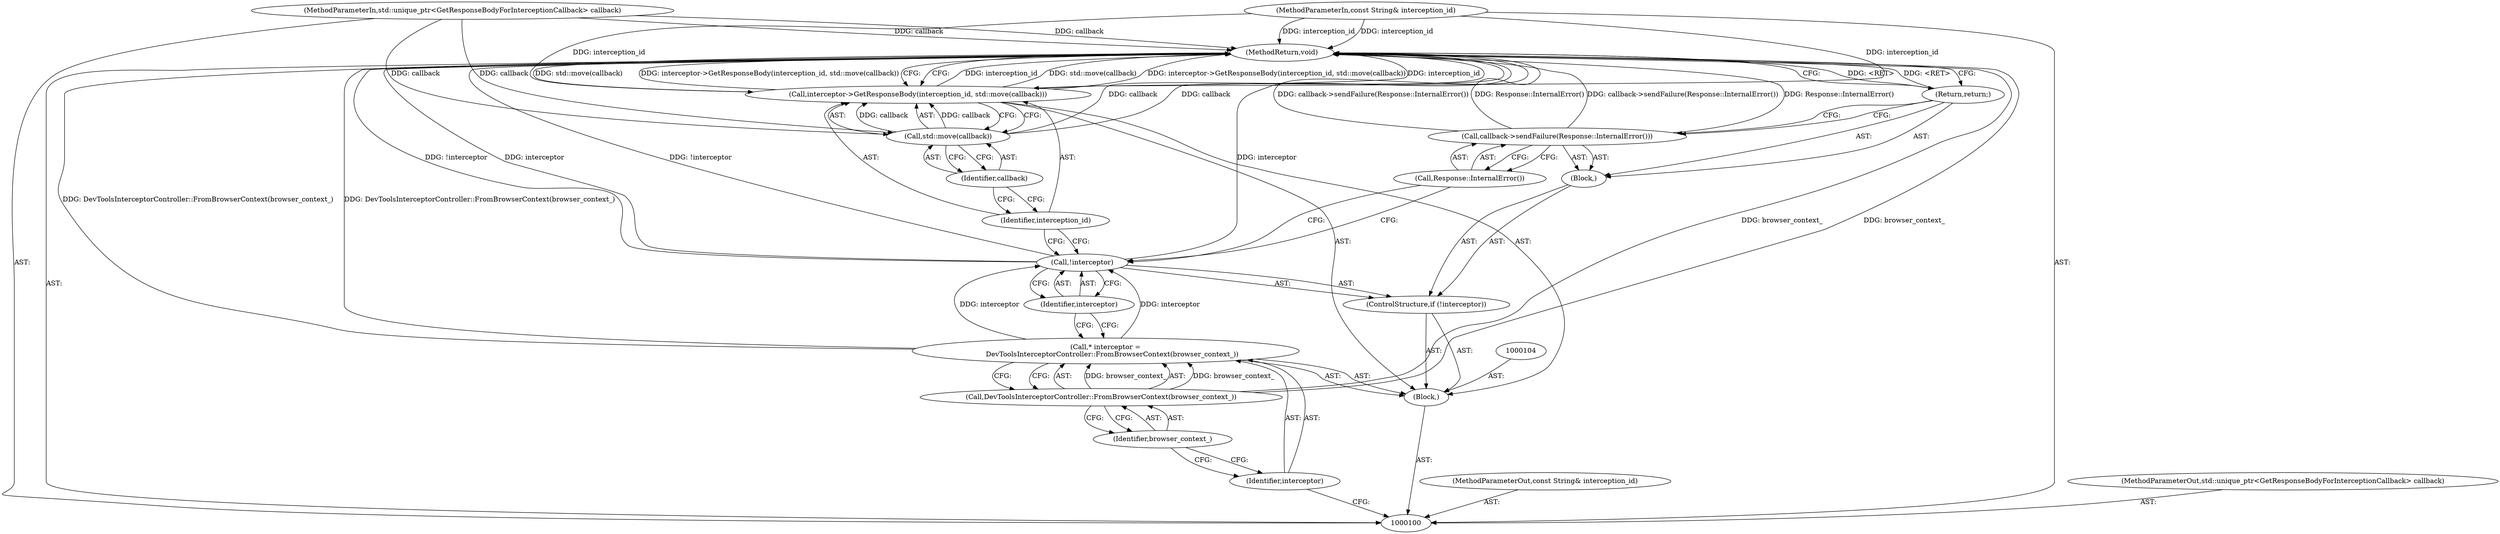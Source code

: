 digraph "0_Chrome_3c8e4852477d5b1e2da877808c998dc57db9460f_17" {
"1000120" [label="(MethodReturn,void)"];
"1000116" [label="(Call,interceptor->GetResponseBody(interception_id, std::move(callback)))"];
"1000117" [label="(Identifier,interception_id)"];
"1000118" [label="(Call,std::move(callback))"];
"1000119" [label="(Identifier,callback)"];
"1000101" [label="(MethodParameterIn,const String& interception_id)"];
"1000156" [label="(MethodParameterOut,const String& interception_id)"];
"1000102" [label="(MethodParameterIn,std::unique_ptr<GetResponseBodyForInterceptionCallback> callback)"];
"1000157" [label="(MethodParameterOut,std::unique_ptr<GetResponseBodyForInterceptionCallback> callback)"];
"1000103" [label="(Block,)"];
"1000105" [label="(Call,* interceptor =\n      DevToolsInterceptorController::FromBrowserContext(browser_context_))"];
"1000106" [label="(Identifier,interceptor)"];
"1000108" [label="(Identifier,browser_context_)"];
"1000107" [label="(Call,DevToolsInterceptorController::FromBrowserContext(browser_context_))"];
"1000112" [label="(Block,)"];
"1000109" [label="(ControlStructure,if (!interceptor))"];
"1000110" [label="(Call,!interceptor)"];
"1000111" [label="(Identifier,interceptor)"];
"1000114" [label="(Call,Response::InternalError())"];
"1000113" [label="(Call,callback->sendFailure(Response::InternalError()))"];
"1000115" [label="(Return,return;)"];
"1000120" -> "1000100"  [label="AST: "];
"1000120" -> "1000115"  [label="CFG: "];
"1000120" -> "1000116"  [label="CFG: "];
"1000116" -> "1000120"  [label="DDG: interception_id"];
"1000116" -> "1000120"  [label="DDG: std::move(callback)"];
"1000116" -> "1000120"  [label="DDG: interceptor->GetResponseBody(interception_id, std::move(callback))"];
"1000107" -> "1000120"  [label="DDG: browser_context_"];
"1000105" -> "1000120"  [label="DDG: DevToolsInterceptorController::FromBrowserContext(browser_context_)"];
"1000113" -> "1000120"  [label="DDG: Response::InternalError()"];
"1000113" -> "1000120"  [label="DDG: callback->sendFailure(Response::InternalError())"];
"1000102" -> "1000120"  [label="DDG: callback"];
"1000118" -> "1000120"  [label="DDG: callback"];
"1000101" -> "1000120"  [label="DDG: interception_id"];
"1000110" -> "1000120"  [label="DDG: !interceptor"];
"1000110" -> "1000120"  [label="DDG: interceptor"];
"1000115" -> "1000120"  [label="DDG: <RET>"];
"1000116" -> "1000103"  [label="AST: "];
"1000116" -> "1000118"  [label="CFG: "];
"1000117" -> "1000116"  [label="AST: "];
"1000118" -> "1000116"  [label="AST: "];
"1000120" -> "1000116"  [label="CFG: "];
"1000116" -> "1000120"  [label="DDG: interception_id"];
"1000116" -> "1000120"  [label="DDG: std::move(callback)"];
"1000116" -> "1000120"  [label="DDG: interceptor->GetResponseBody(interception_id, std::move(callback))"];
"1000101" -> "1000116"  [label="DDG: interception_id"];
"1000118" -> "1000116"  [label="DDG: callback"];
"1000117" -> "1000116"  [label="AST: "];
"1000117" -> "1000110"  [label="CFG: "];
"1000119" -> "1000117"  [label="CFG: "];
"1000118" -> "1000116"  [label="AST: "];
"1000118" -> "1000119"  [label="CFG: "];
"1000119" -> "1000118"  [label="AST: "];
"1000116" -> "1000118"  [label="CFG: "];
"1000118" -> "1000120"  [label="DDG: callback"];
"1000118" -> "1000116"  [label="DDG: callback"];
"1000102" -> "1000118"  [label="DDG: callback"];
"1000119" -> "1000118"  [label="AST: "];
"1000119" -> "1000117"  [label="CFG: "];
"1000118" -> "1000119"  [label="CFG: "];
"1000101" -> "1000100"  [label="AST: "];
"1000101" -> "1000120"  [label="DDG: interception_id"];
"1000101" -> "1000116"  [label="DDG: interception_id"];
"1000156" -> "1000100"  [label="AST: "];
"1000102" -> "1000100"  [label="AST: "];
"1000102" -> "1000120"  [label="DDG: callback"];
"1000102" -> "1000118"  [label="DDG: callback"];
"1000157" -> "1000100"  [label="AST: "];
"1000103" -> "1000100"  [label="AST: "];
"1000104" -> "1000103"  [label="AST: "];
"1000105" -> "1000103"  [label="AST: "];
"1000109" -> "1000103"  [label="AST: "];
"1000116" -> "1000103"  [label="AST: "];
"1000105" -> "1000103"  [label="AST: "];
"1000105" -> "1000107"  [label="CFG: "];
"1000106" -> "1000105"  [label="AST: "];
"1000107" -> "1000105"  [label="AST: "];
"1000111" -> "1000105"  [label="CFG: "];
"1000105" -> "1000120"  [label="DDG: DevToolsInterceptorController::FromBrowserContext(browser_context_)"];
"1000107" -> "1000105"  [label="DDG: browser_context_"];
"1000105" -> "1000110"  [label="DDG: interceptor"];
"1000106" -> "1000105"  [label="AST: "];
"1000106" -> "1000100"  [label="CFG: "];
"1000108" -> "1000106"  [label="CFG: "];
"1000108" -> "1000107"  [label="AST: "];
"1000108" -> "1000106"  [label="CFG: "];
"1000107" -> "1000108"  [label="CFG: "];
"1000107" -> "1000105"  [label="AST: "];
"1000107" -> "1000108"  [label="CFG: "];
"1000108" -> "1000107"  [label="AST: "];
"1000105" -> "1000107"  [label="CFG: "];
"1000107" -> "1000120"  [label="DDG: browser_context_"];
"1000107" -> "1000105"  [label="DDG: browser_context_"];
"1000112" -> "1000109"  [label="AST: "];
"1000113" -> "1000112"  [label="AST: "];
"1000115" -> "1000112"  [label="AST: "];
"1000109" -> "1000103"  [label="AST: "];
"1000110" -> "1000109"  [label="AST: "];
"1000112" -> "1000109"  [label="AST: "];
"1000110" -> "1000109"  [label="AST: "];
"1000110" -> "1000111"  [label="CFG: "];
"1000111" -> "1000110"  [label="AST: "];
"1000114" -> "1000110"  [label="CFG: "];
"1000117" -> "1000110"  [label="CFG: "];
"1000110" -> "1000120"  [label="DDG: !interceptor"];
"1000110" -> "1000120"  [label="DDG: interceptor"];
"1000105" -> "1000110"  [label="DDG: interceptor"];
"1000111" -> "1000110"  [label="AST: "];
"1000111" -> "1000105"  [label="CFG: "];
"1000110" -> "1000111"  [label="CFG: "];
"1000114" -> "1000113"  [label="AST: "];
"1000114" -> "1000110"  [label="CFG: "];
"1000113" -> "1000114"  [label="CFG: "];
"1000113" -> "1000112"  [label="AST: "];
"1000113" -> "1000114"  [label="CFG: "];
"1000114" -> "1000113"  [label="AST: "];
"1000115" -> "1000113"  [label="CFG: "];
"1000113" -> "1000120"  [label="DDG: Response::InternalError()"];
"1000113" -> "1000120"  [label="DDG: callback->sendFailure(Response::InternalError())"];
"1000115" -> "1000112"  [label="AST: "];
"1000115" -> "1000113"  [label="CFG: "];
"1000120" -> "1000115"  [label="CFG: "];
"1000115" -> "1000120"  [label="DDG: <RET>"];
}
